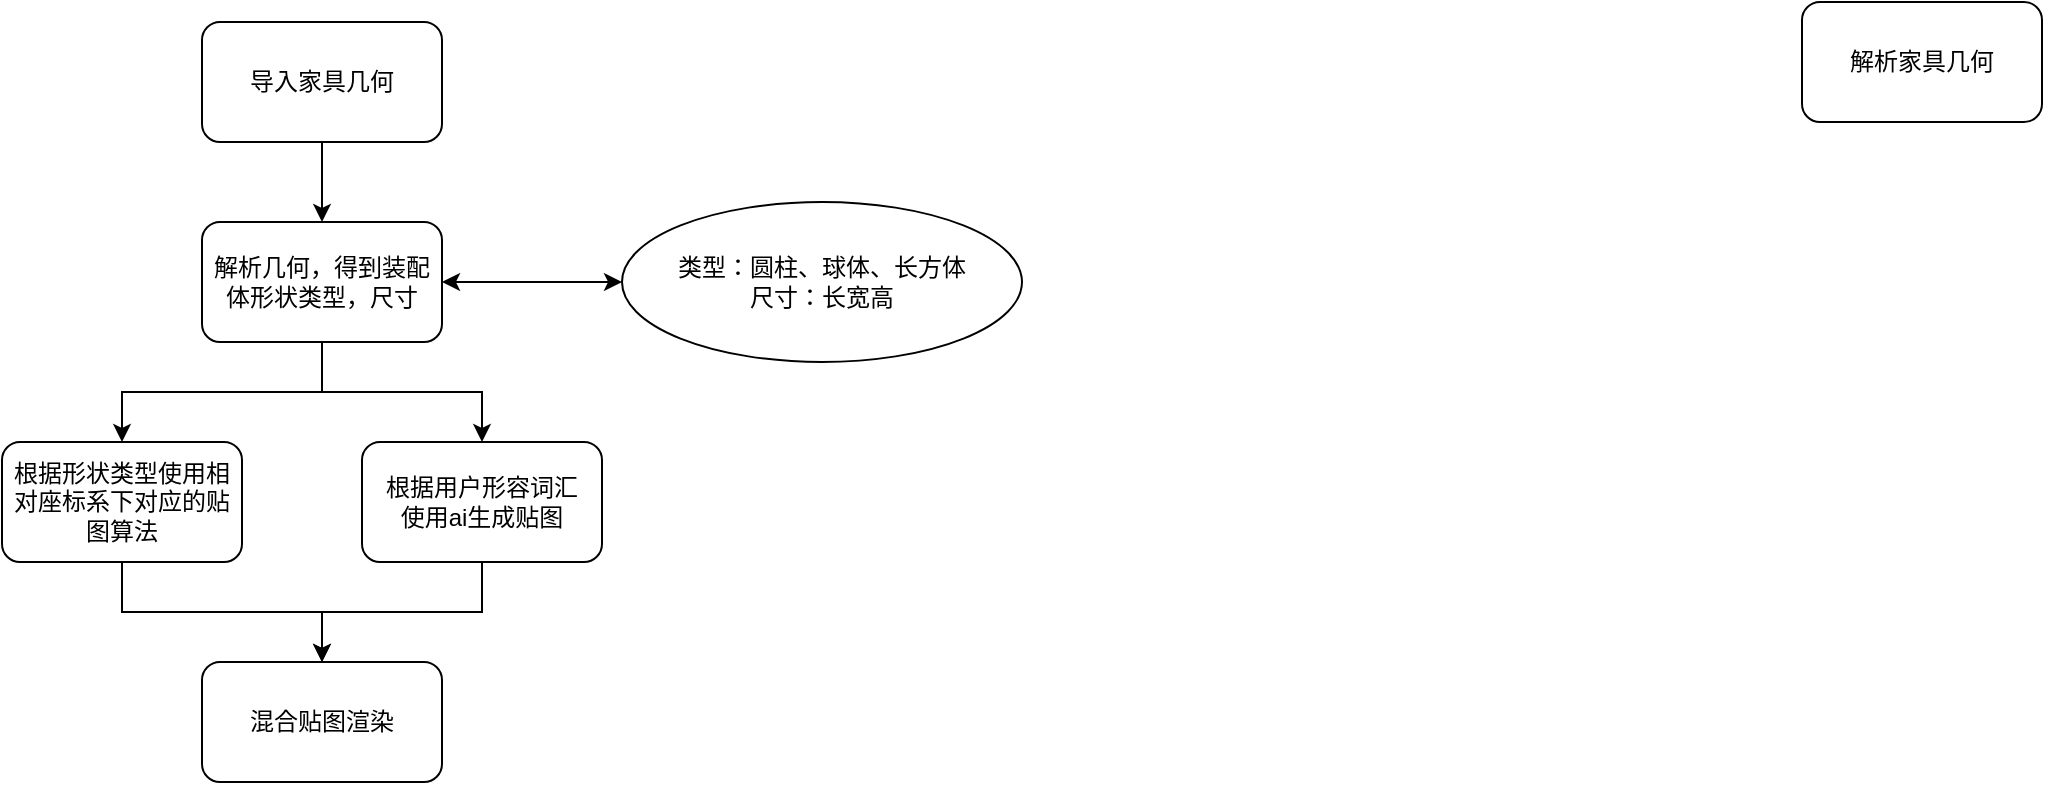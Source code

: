 <mxfile version="28.1.0">
  <diagram name="Page-1" id="H7QxHMriIWNjSBuKXxfJ">
    <mxGraphModel dx="1003" dy="707" grid="1" gridSize="10" guides="1" tooltips="1" connect="1" arrows="1" fold="1" page="1" pageScale="1" pageWidth="827" pageHeight="1169" math="0" shadow="0">
      <root>
        <mxCell id="0" />
        <mxCell id="1" parent="0" />
        <mxCell id="-8fxrUhJb9SYPg-zwKEV-8" style="edgeStyle=orthogonalEdgeStyle;rounded=0;orthogonalLoop=1;jettySize=auto;html=1;exitX=0.5;exitY=1;exitDx=0;exitDy=0;entryX=0.5;entryY=0;entryDx=0;entryDy=0;" parent="1" source="-8fxrUhJb9SYPg-zwKEV-1" target="-8fxrUhJb9SYPg-zwKEV-2" edge="1">
          <mxGeometry relative="1" as="geometry" />
        </mxCell>
        <mxCell id="-8fxrUhJb9SYPg-zwKEV-1" value="导入家具几何" style="rounded=1;whiteSpace=wrap;html=1;" parent="1" vertex="1">
          <mxGeometry x="340" y="190" width="120" height="60" as="geometry" />
        </mxCell>
        <mxCell id="-8fxrUhJb9SYPg-zwKEV-9" style="edgeStyle=orthogonalEdgeStyle;rounded=0;orthogonalLoop=1;jettySize=auto;html=1;exitX=0.5;exitY=1;exitDx=0;exitDy=0;entryX=0.5;entryY=0;entryDx=0;entryDy=0;" parent="1" source="-8fxrUhJb9SYPg-zwKEV-2" target="-8fxrUhJb9SYPg-zwKEV-7" edge="1">
          <mxGeometry relative="1" as="geometry" />
        </mxCell>
        <mxCell id="-8fxrUhJb9SYPg-zwKEV-2" value="解析几何，得到装配体形状类型，尺寸" style="rounded=1;whiteSpace=wrap;html=1;" parent="1" vertex="1">
          <mxGeometry x="340" y="290" width="120" height="60" as="geometry" />
        </mxCell>
        <mxCell id="-8fxrUhJb9SYPg-zwKEV-3" value="类型：圆柱、球体、长方体&lt;div&gt;尺寸：长宽高&lt;/div&gt;" style="ellipse;whiteSpace=wrap;html=1;" parent="1" vertex="1">
          <mxGeometry x="550" y="280" width="200" height="80" as="geometry" />
        </mxCell>
        <mxCell id="-8fxrUhJb9SYPg-zwKEV-5" value="" style="endArrow=classic;startArrow=classic;html=1;rounded=0;exitX=1;exitY=0.5;exitDx=0;exitDy=0;entryX=0;entryY=0.5;entryDx=0;entryDy=0;" parent="1" source="-8fxrUhJb9SYPg-zwKEV-2" target="-8fxrUhJb9SYPg-zwKEV-3" edge="1">
          <mxGeometry width="50" height="50" relative="1" as="geometry">
            <mxPoint x="480" y="400" as="sourcePoint" />
            <mxPoint x="530" y="350" as="targetPoint" />
          </mxGeometry>
        </mxCell>
        <mxCell id="-8fxrUhJb9SYPg-zwKEV-13" style="edgeStyle=orthogonalEdgeStyle;rounded=0;orthogonalLoop=1;jettySize=auto;html=1;entryX=0.5;entryY=0;entryDx=0;entryDy=0;" parent="1" source="-8fxrUhJb9SYPg-zwKEV-6" target="-8fxrUhJb9SYPg-zwKEV-11" edge="1">
          <mxGeometry relative="1" as="geometry" />
        </mxCell>
        <mxCell id="-8fxrUhJb9SYPg-zwKEV-6" value="根据用户形容词汇&lt;div&gt;使用ai生成贴图&lt;/div&gt;" style="rounded=1;whiteSpace=wrap;html=1;" parent="1" vertex="1">
          <mxGeometry x="420" y="400" width="120" height="60" as="geometry" />
        </mxCell>
        <mxCell id="-8fxrUhJb9SYPg-zwKEV-12" style="edgeStyle=orthogonalEdgeStyle;rounded=0;orthogonalLoop=1;jettySize=auto;html=1;exitX=0.5;exitY=1;exitDx=0;exitDy=0;" parent="1" source="-8fxrUhJb9SYPg-zwKEV-7" target="-8fxrUhJb9SYPg-zwKEV-11" edge="1">
          <mxGeometry relative="1" as="geometry" />
        </mxCell>
        <mxCell id="-8fxrUhJb9SYPg-zwKEV-7" value="根据形状类型使用相对座标系下对应的贴图算法" style="rounded=1;whiteSpace=wrap;html=1;" parent="1" vertex="1">
          <mxGeometry x="240" y="400" width="120" height="60" as="geometry" />
        </mxCell>
        <mxCell id="-8fxrUhJb9SYPg-zwKEV-10" style="edgeStyle=orthogonalEdgeStyle;rounded=0;orthogonalLoop=1;jettySize=auto;html=1;exitX=0.5;exitY=1;exitDx=0;exitDy=0;entryX=0.5;entryY=0;entryDx=0;entryDy=0;" parent="1" source="-8fxrUhJb9SYPg-zwKEV-2" target="-8fxrUhJb9SYPg-zwKEV-6" edge="1">
          <mxGeometry relative="1" as="geometry" />
        </mxCell>
        <mxCell id="-8fxrUhJb9SYPg-zwKEV-11" value="混合贴图渲染" style="rounded=1;whiteSpace=wrap;html=1;" parent="1" vertex="1">
          <mxGeometry x="340" y="510" width="120" height="60" as="geometry" />
        </mxCell>
        <mxCell id="HjtiKLWcXZ2CPA2mh6zm-1" value="解析家具几何" style="rounded=1;whiteSpace=wrap;html=1;" parent="1" vertex="1">
          <mxGeometry x="1140" y="180" width="120" height="60" as="geometry" />
        </mxCell>
      </root>
    </mxGraphModel>
  </diagram>
</mxfile>
